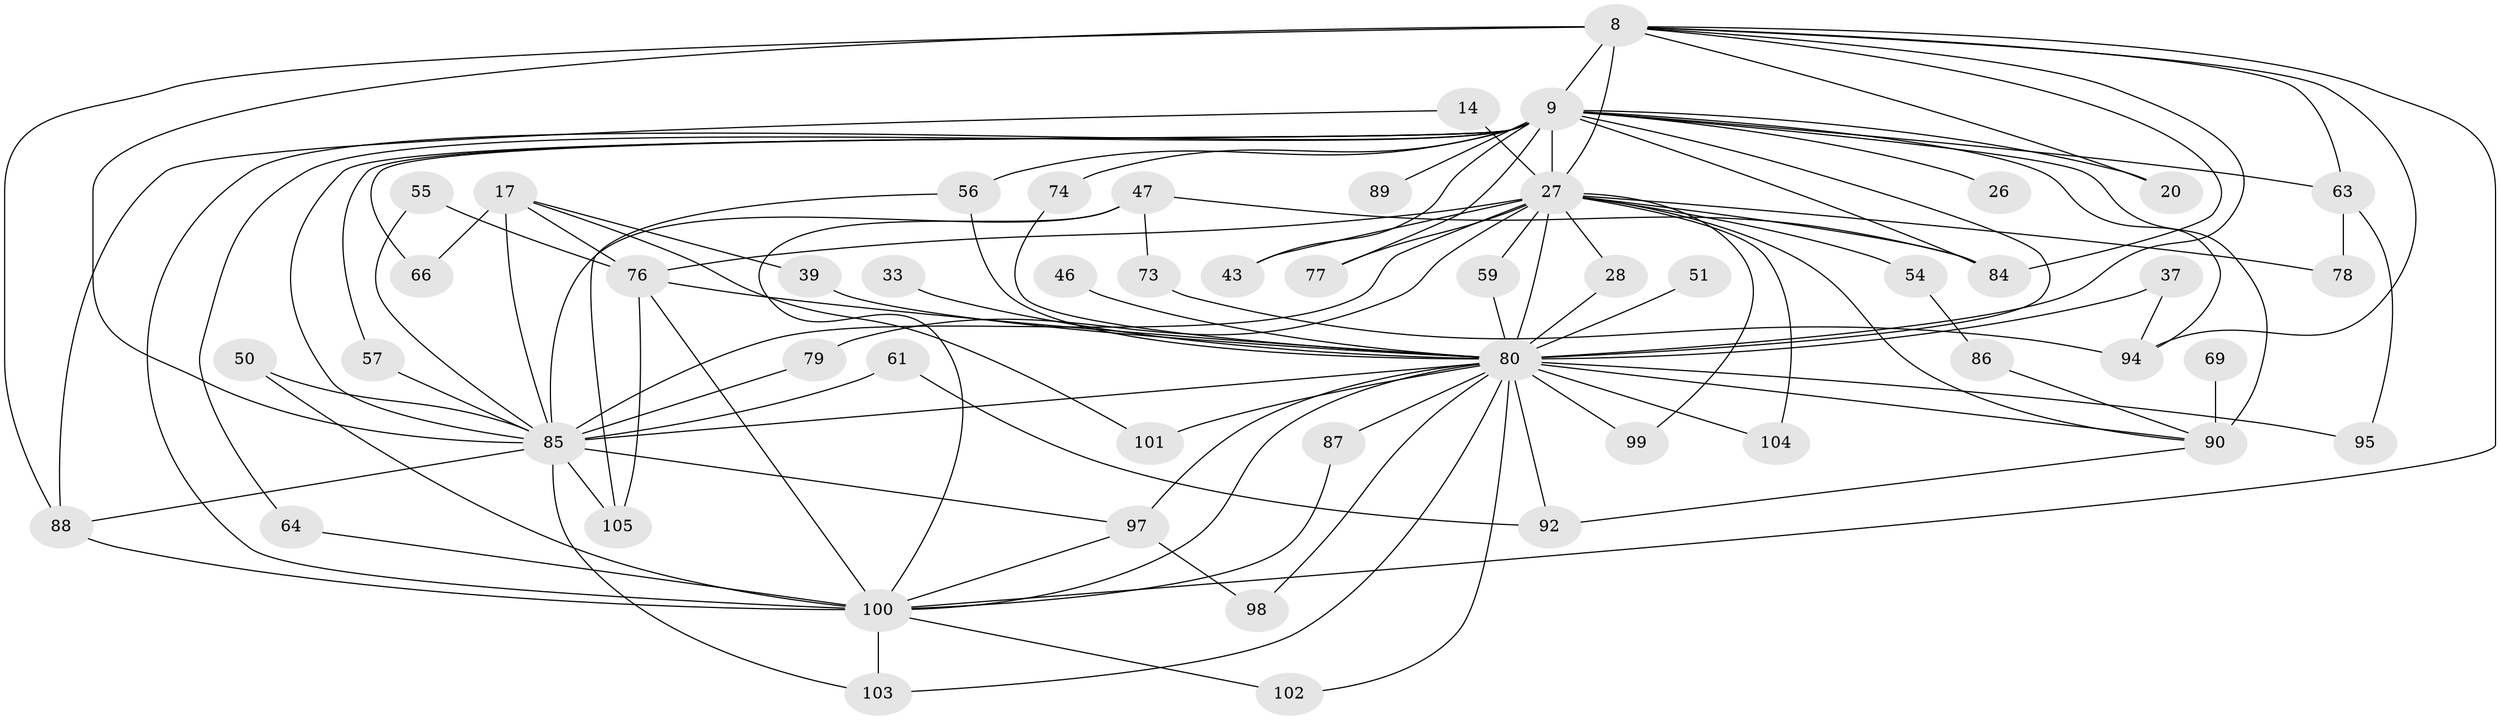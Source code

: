// original degree distribution, {16: 0.009523809523809525, 15: 0.009523809523809525, 22: 0.009523809523809525, 19: 0.009523809523809525, 18: 0.009523809523809525, 23: 0.01904761904761905, 25: 0.009523809523809525, 12: 0.009523809523809525, 24: 0.009523809523809525, 5: 0.047619047619047616, 7: 0.01904761904761905, 3: 0.26666666666666666, 2: 0.44761904761904764, 4: 0.10476190476190476, 6: 0.01904761904761905}
// Generated by graph-tools (version 1.1) at 2025/46/03/04/25 21:46:40]
// undirected, 52 vertices, 106 edges
graph export_dot {
graph [start="1"]
  node [color=gray90,style=filled];
  8 [super="+2"];
  9 [super="+6"];
  14;
  17 [super="+12+16"];
  20;
  26;
  27 [super="+18+4"];
  28;
  33;
  37;
  39;
  43;
  46;
  47 [super="+13"];
  50;
  51;
  54;
  55;
  56 [super="+34"];
  57;
  59;
  61;
  63 [super="+24"];
  64 [super="+60"];
  66;
  69;
  73;
  74 [super="+65"];
  76 [super="+72+62"];
  77;
  78;
  79 [super="+53+45"];
  80 [super="+11+29+10"];
  84 [super="+83"];
  85 [super="+81+5"];
  86;
  87 [super="+25"];
  88 [super="+71"];
  89;
  90 [super="+70+75+58"];
  92 [super="+91"];
  94 [super="+15"];
  95 [super="+31"];
  97 [super="+93"];
  98;
  99;
  100 [super="+38+82+67"];
  101;
  102;
  103 [super="+49"];
  104;
  105 [super="+96"];
  8 -- 9 [weight=4];
  8 -- 84;
  8 -- 20;
  8 -- 63;
  8 -- 94;
  8 -- 27 [weight=4];
  8 -- 100 [weight=3];
  8 -- 80 [weight=4];
  8 -- 85 [weight=5];
  8 -- 88;
  9 -- 20;
  9 -- 26 [weight=2];
  9 -- 43;
  9 -- 56 [weight=2];
  9 -- 63 [weight=2];
  9 -- 66;
  9 -- 74 [weight=2];
  9 -- 77;
  9 -- 89 [weight=2];
  9 -- 94 [weight=2];
  9 -- 90 [weight=3];
  9 -- 27 [weight=5];
  9 -- 57;
  9 -- 100 [weight=2];
  9 -- 80 [weight=5];
  9 -- 64;
  9 -- 85 [weight=5];
  9 -- 84;
  14 -- 27 [weight=2];
  14 -- 88;
  17 -- 66;
  17 -- 101;
  17 -- 39;
  17 -- 85 [weight=6];
  17 -- 76;
  27 -- 77;
  27 -- 78;
  27 -- 79;
  27 -- 28;
  27 -- 99;
  27 -- 104;
  27 -- 43;
  27 -- 54 [weight=2];
  27 -- 59;
  27 -- 80 [weight=6];
  27 -- 90;
  27 -- 76;
  27 -- 85 [weight=4];
  27 -- 84;
  28 -- 80;
  33 -- 80;
  37 -- 94;
  37 -- 80;
  39 -- 80;
  46 -- 80 [weight=2];
  47 -- 73;
  47 -- 100;
  47 -- 85 [weight=2];
  47 -- 84;
  50 -- 100;
  50 -- 85;
  51 -- 80;
  54 -- 86;
  55 -- 76;
  55 -- 85;
  56 -- 80;
  56 -- 105;
  57 -- 85;
  59 -- 80;
  61 -- 92;
  61 -- 85 [weight=2];
  63 -- 78;
  63 -- 95;
  64 -- 100;
  69 -- 90 [weight=3];
  73 -- 94;
  74 -- 80;
  76 -- 100 [weight=4];
  76 -- 80 [weight=2];
  76 -- 105;
  79 -- 85 [weight=4];
  80 -- 87 [weight=2];
  80 -- 92;
  80 -- 97;
  80 -- 98;
  80 -- 99;
  80 -- 100 [weight=2];
  80 -- 101;
  80 -- 102;
  80 -- 103;
  80 -- 104;
  80 -- 90 [weight=2];
  80 -- 95;
  80 -- 85 [weight=6];
  85 -- 88;
  85 -- 103;
  85 -- 105;
  85 -- 97;
  86 -- 90;
  87 -- 100;
  88 -- 100;
  90 -- 92;
  97 -- 98;
  97 -- 100;
  100 -- 102;
  100 -- 103;
}

